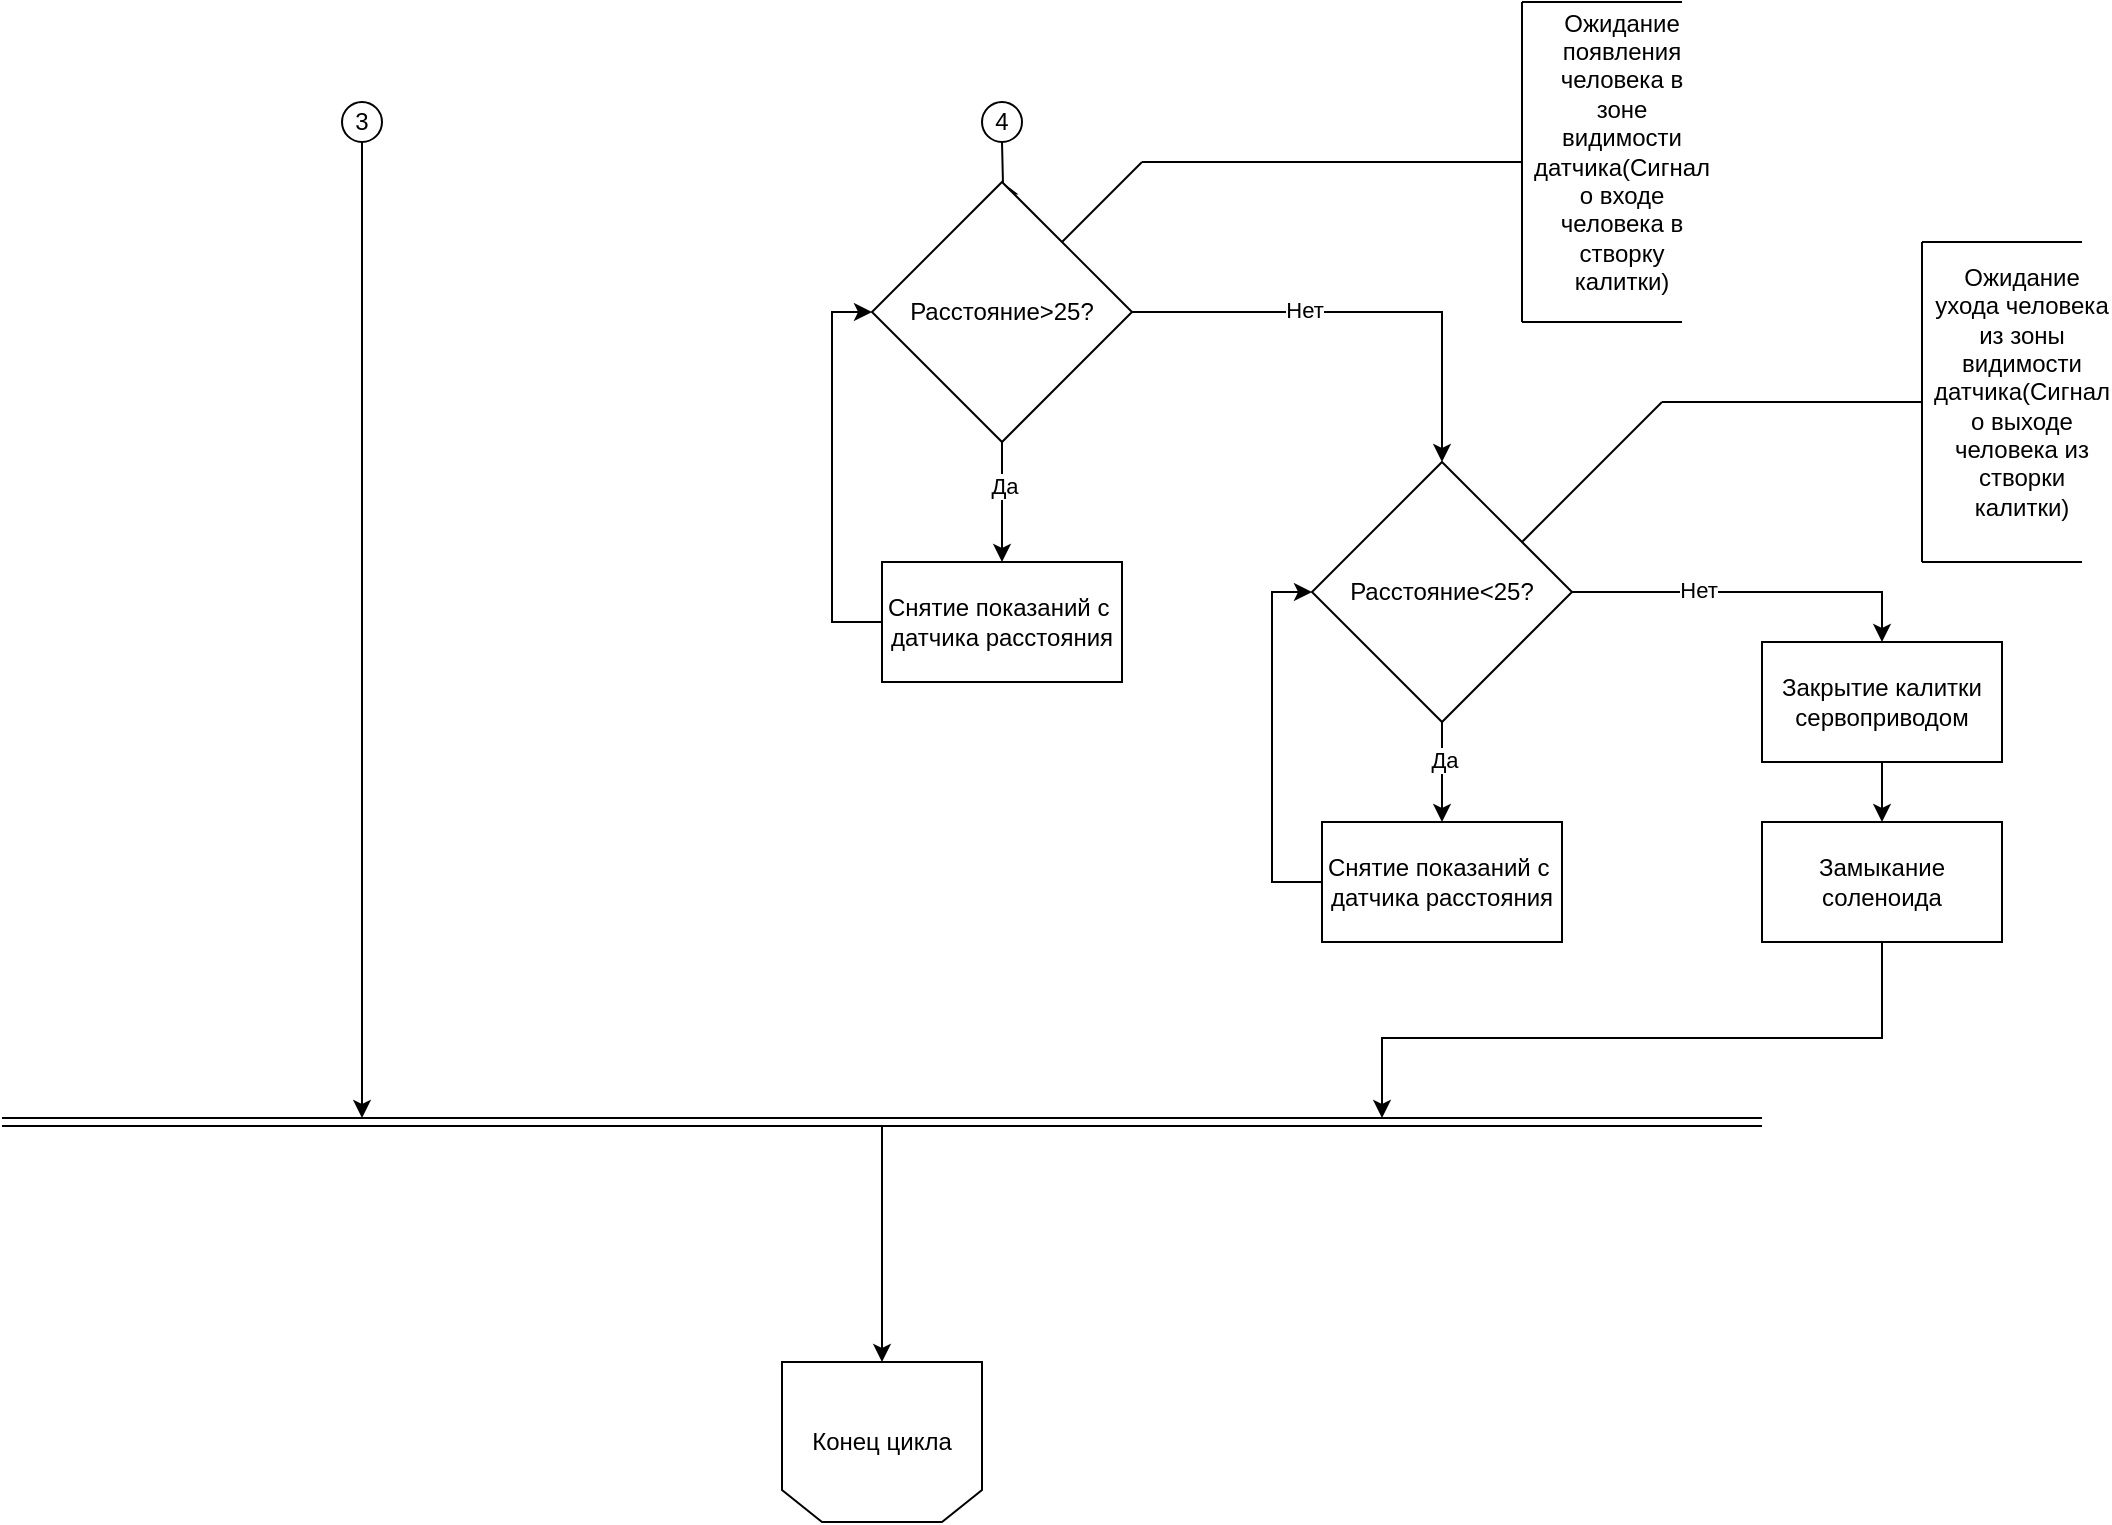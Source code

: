<mxfile version="26.0.11">
  <diagram name="Страница — 1" id="MPMm1eI1Ft_ISID8WYvf">
    <mxGraphModel dx="2807" dy="-50" grid="1" gridSize="10" guides="1" tooltips="1" connect="1" arrows="1" fold="1" page="1" pageScale="1" pageWidth="827" pageHeight="1169" math="0" shadow="0">
      <root>
        <mxCell id="0" />
        <mxCell id="1" parent="0" />
        <mxCell id="N3k6STzHIilujwQApR0L-1" value="" style="edgeStyle=orthogonalEdgeStyle;rounded=0;orthogonalLoop=1;jettySize=auto;html=1;" parent="1" target="G-o-oH731uGH1hRGJI2F-56" edge="1">
          <mxGeometry relative="1" as="geometry">
            <mxPoint x="60" y="1430" as="sourcePoint" />
          </mxGeometry>
        </mxCell>
        <mxCell id="G-o-oH731uGH1hRGJI2F-61" value="" style="edgeStyle=orthogonalEdgeStyle;rounded=0;orthogonalLoop=1;jettySize=auto;html=1;" parent="1" source="G-o-oH731uGH1hRGJI2F-56" target="G-o-oH731uGH1hRGJI2F-60" edge="1">
          <mxGeometry relative="1" as="geometry" />
        </mxCell>
        <mxCell id="G-o-oH731uGH1hRGJI2F-62" value="Нет" style="edgeLabel;html=1;align=center;verticalAlign=middle;resizable=0;points=[];" parent="G-o-oH731uGH1hRGJI2F-61" vertex="1" connectable="0">
          <mxGeometry x="-0.257" y="1" relative="1" as="geometry">
            <mxPoint as="offset" />
          </mxGeometry>
        </mxCell>
        <mxCell id="G-o-oH731uGH1hRGJI2F-64" style="edgeStyle=orthogonalEdgeStyle;rounded=0;orthogonalLoop=1;jettySize=auto;html=1;entryX=0.5;entryY=0;entryDx=0;entryDy=0;" parent="1" source="G-o-oH731uGH1hRGJI2F-56" target="G-o-oH731uGH1hRGJI2F-63" edge="1">
          <mxGeometry relative="1" as="geometry" />
        </mxCell>
        <mxCell id="XAamDHpVPTtj73vhy42u-2" value="Да" style="edgeLabel;html=1;align=center;verticalAlign=middle;resizable=0;points=[];" parent="G-o-oH731uGH1hRGJI2F-64" vertex="1" connectable="0">
          <mxGeometry x="-0.262" y="1" relative="1" as="geometry">
            <mxPoint as="offset" />
          </mxGeometry>
        </mxCell>
        <mxCell id="G-o-oH731uGH1hRGJI2F-56" value="Расстояние&amp;gt;25?" style="rhombus;whiteSpace=wrap;html=1;" parent="1" vertex="1">
          <mxGeometry x="-5" y="1450" width="130" height="130" as="geometry" />
        </mxCell>
        <mxCell id="XAamDHpVPTtj73vhy42u-7" style="edgeStyle=orthogonalEdgeStyle;rounded=0;orthogonalLoop=1;jettySize=auto;html=1;entryX=0.5;entryY=0;entryDx=0;entryDy=0;" parent="1" source="G-o-oH731uGH1hRGJI2F-60" target="XAamDHpVPTtj73vhy42u-6" edge="1">
          <mxGeometry relative="1" as="geometry" />
        </mxCell>
        <mxCell id="XAamDHpVPTtj73vhy42u-21" value="Нет" style="edgeLabel;html=1;align=center;verticalAlign=middle;resizable=0;points=[];" parent="XAamDHpVPTtj73vhy42u-7" vertex="1" connectable="0">
          <mxGeometry x="-0.303" y="1" relative="1" as="geometry">
            <mxPoint as="offset" />
          </mxGeometry>
        </mxCell>
        <mxCell id="G-o-oH731uGH1hRGJI2F-60" value="Расстояние&amp;lt;25?" style="rhombus;whiteSpace=wrap;html=1;" parent="1" vertex="1">
          <mxGeometry x="215" y="1590" width="130" height="130" as="geometry" />
        </mxCell>
        <mxCell id="XAamDHpVPTtj73vhy42u-1" style="edgeStyle=orthogonalEdgeStyle;rounded=0;orthogonalLoop=1;jettySize=auto;html=1;entryX=0;entryY=0.5;entryDx=0;entryDy=0;exitX=0;exitY=0.5;exitDx=0;exitDy=0;" parent="1" source="G-o-oH731uGH1hRGJI2F-63" target="G-o-oH731uGH1hRGJI2F-56" edge="1">
          <mxGeometry relative="1" as="geometry" />
        </mxCell>
        <mxCell id="G-o-oH731uGH1hRGJI2F-63" value="Снятие показаний с&amp;nbsp; датчика расстояния" style="rounded=0;whiteSpace=wrap;html=1;" parent="1" vertex="1">
          <mxGeometry y="1640" width="120" height="60" as="geometry" />
        </mxCell>
        <mxCell id="XAamDHpVPTtj73vhy42u-5" style="edgeStyle=orthogonalEdgeStyle;rounded=0;orthogonalLoop=1;jettySize=auto;html=1;entryX=0;entryY=0.5;entryDx=0;entryDy=0;exitX=0;exitY=0.5;exitDx=0;exitDy=0;" parent="1" source="XAamDHpVPTtj73vhy42u-3" target="G-o-oH731uGH1hRGJI2F-60" edge="1">
          <mxGeometry relative="1" as="geometry" />
        </mxCell>
        <mxCell id="XAamDHpVPTtj73vhy42u-3" value="Снятие показаний с&amp;nbsp; датчика расстояния" style="rounded=0;whiteSpace=wrap;html=1;" parent="1" vertex="1">
          <mxGeometry x="220" y="1770" width="120" height="60" as="geometry" />
        </mxCell>
        <mxCell id="XAamDHpVPTtj73vhy42u-4" style="edgeStyle=orthogonalEdgeStyle;rounded=0;orthogonalLoop=1;jettySize=auto;html=1;entryX=0.5;entryY=0;entryDx=0;entryDy=0;" parent="1" source="G-o-oH731uGH1hRGJI2F-60" target="XAamDHpVPTtj73vhy42u-3" edge="1">
          <mxGeometry relative="1" as="geometry" />
        </mxCell>
        <mxCell id="XAamDHpVPTtj73vhy42u-20" value="Да" style="edgeLabel;html=1;align=center;verticalAlign=middle;resizable=0;points=[];" parent="XAamDHpVPTtj73vhy42u-4" vertex="1" connectable="0">
          <mxGeometry x="-0.259" y="1" relative="1" as="geometry">
            <mxPoint as="offset" />
          </mxGeometry>
        </mxCell>
        <mxCell id="N3k6STzHIilujwQApR0L-20" value="" style="edgeStyle=orthogonalEdgeStyle;rounded=0;orthogonalLoop=1;jettySize=auto;html=1;" parent="1" source="XAamDHpVPTtj73vhy42u-6" target="N3k6STzHIilujwQApR0L-19" edge="1">
          <mxGeometry relative="1" as="geometry" />
        </mxCell>
        <mxCell id="XAamDHpVPTtj73vhy42u-6" value="Закрытие калитки сервоприводом" style="rounded=0;whiteSpace=wrap;html=1;" parent="1" vertex="1">
          <mxGeometry x="440" y="1680" width="120" height="60" as="geometry" />
        </mxCell>
        <mxCell id="XAamDHpVPTtj73vhy42u-8" value="Конец цикла" style="shape=loopLimit;whiteSpace=wrap;html=1;direction=west;" parent="1" vertex="1">
          <mxGeometry x="-50" y="2040" width="100" height="80" as="geometry" />
        </mxCell>
        <mxCell id="N3k6STzHIilujwQApR0L-2" value="" style="endArrow=none;html=1;rounded=0;" parent="1" edge="1">
          <mxGeometry width="50" height="50" relative="1" as="geometry">
            <mxPoint x="90" y="1480" as="sourcePoint" />
            <mxPoint x="130" y="1440" as="targetPoint" />
          </mxGeometry>
        </mxCell>
        <mxCell id="N3k6STzHIilujwQApR0L-3" value="" style="endArrow=none;html=1;rounded=0;" parent="1" edge="1">
          <mxGeometry width="50" height="50" relative="1" as="geometry">
            <mxPoint x="130" y="1440" as="sourcePoint" />
            <mxPoint x="320" y="1440" as="targetPoint" />
          </mxGeometry>
        </mxCell>
        <mxCell id="N3k6STzHIilujwQApR0L-4" value="" style="endArrow=none;html=1;rounded=0;" parent="1" edge="1">
          <mxGeometry width="50" height="50" relative="1" as="geometry">
            <mxPoint x="320" y="1520" as="sourcePoint" />
            <mxPoint x="320" y="1360" as="targetPoint" />
            <Array as="points">
              <mxPoint x="320" y="1430" />
            </Array>
          </mxGeometry>
        </mxCell>
        <mxCell id="N3k6STzHIilujwQApR0L-5" value="Ожидание появления человека в зоне видимости датчика(Сигнал о входе человека в створку калитки)" style="text;html=1;align=center;verticalAlign=middle;whiteSpace=wrap;rounded=0;" parent="1" vertex="1">
          <mxGeometry x="340" y="1420" width="60" height="30" as="geometry" />
        </mxCell>
        <mxCell id="N3k6STzHIilujwQApR0L-6" value="" style="endArrow=none;html=1;rounded=0;" parent="1" edge="1">
          <mxGeometry width="50" height="50" relative="1" as="geometry">
            <mxPoint x="320" y="1360" as="sourcePoint" />
            <mxPoint x="400" y="1360" as="targetPoint" />
          </mxGeometry>
        </mxCell>
        <mxCell id="N3k6STzHIilujwQApR0L-7" value="" style="endArrow=none;html=1;rounded=0;" parent="1" edge="1">
          <mxGeometry width="50" height="50" relative="1" as="geometry">
            <mxPoint x="320" y="1520" as="sourcePoint" />
            <mxPoint x="400" y="1520" as="targetPoint" />
          </mxGeometry>
        </mxCell>
        <mxCell id="N3k6STzHIilujwQApR0L-8" value="" style="endArrow=none;html=1;rounded=0;" parent="1" edge="1">
          <mxGeometry width="50" height="50" relative="1" as="geometry">
            <mxPoint x="320" y="1630" as="sourcePoint" />
            <mxPoint x="390" y="1560" as="targetPoint" />
          </mxGeometry>
        </mxCell>
        <mxCell id="N3k6STzHIilujwQApR0L-9" value="" style="endArrow=none;html=1;rounded=0;" parent="1" edge="1">
          <mxGeometry width="50" height="50" relative="1" as="geometry">
            <mxPoint x="390" y="1560" as="sourcePoint" />
            <mxPoint x="520" y="1560" as="targetPoint" />
          </mxGeometry>
        </mxCell>
        <mxCell id="N3k6STzHIilujwQApR0L-10" value="" style="endArrow=none;html=1;rounded=0;" parent="1" edge="1">
          <mxGeometry width="50" height="50" relative="1" as="geometry">
            <mxPoint x="520" y="1640" as="sourcePoint" />
            <mxPoint x="520" y="1480" as="targetPoint" />
            <Array as="points">
              <mxPoint x="520" y="1560" />
            </Array>
          </mxGeometry>
        </mxCell>
        <mxCell id="N3k6STzHIilujwQApR0L-11" value="" style="endArrow=none;html=1;rounded=0;" parent="1" edge="1">
          <mxGeometry width="50" height="50" relative="1" as="geometry">
            <mxPoint x="520" y="1640" as="sourcePoint" />
            <mxPoint x="600" y="1640" as="targetPoint" />
          </mxGeometry>
        </mxCell>
        <mxCell id="N3k6STzHIilujwQApR0L-12" value="" style="endArrow=none;html=1;rounded=0;" parent="1" edge="1">
          <mxGeometry width="50" height="50" relative="1" as="geometry">
            <mxPoint x="520" y="1480" as="sourcePoint" />
            <mxPoint x="600" y="1480" as="targetPoint" />
          </mxGeometry>
        </mxCell>
        <mxCell id="N3k6STzHIilujwQApR0L-13" value="Ожидание ухода человека из зоны видимости датчика(Сигнал о выходе человека из створки калитки)" style="text;html=1;align=center;verticalAlign=middle;whiteSpace=wrap;rounded=0;" parent="1" vertex="1">
          <mxGeometry x="540" y="1540" width="60" height="30" as="geometry" />
        </mxCell>
        <mxCell id="N3k6STzHIilujwQApR0L-24" style="edgeStyle=orthogonalEdgeStyle;rounded=0;orthogonalLoop=1;jettySize=auto;html=1;exitX=0.5;exitY=1;exitDx=0;exitDy=0;" parent="1" source="N3k6STzHIilujwQApR0L-19" edge="1">
          <mxGeometry relative="1" as="geometry">
            <mxPoint x="250" y="1918" as="targetPoint" />
            <mxPoint x="500.0" y="1828.0" as="sourcePoint" />
            <Array as="points">
              <mxPoint x="500" y="1878" />
              <mxPoint x="250" y="1878" />
            </Array>
          </mxGeometry>
        </mxCell>
        <mxCell id="N3k6STzHIilujwQApR0L-19" value="Замыкание соленоида" style="rounded=0;whiteSpace=wrap;html=1;" parent="1" vertex="1">
          <mxGeometry x="440" y="1770" width="120" height="60" as="geometry" />
        </mxCell>
        <mxCell id="N3k6STzHIilujwQApR0L-23" value="" style="shape=link;html=1;rounded=0;" parent="1" edge="1">
          <mxGeometry width="100" relative="1" as="geometry">
            <mxPoint x="-440" y="1920" as="sourcePoint" />
            <mxPoint x="440" y="1920" as="targetPoint" />
          </mxGeometry>
        </mxCell>
        <mxCell id="N3k6STzHIilujwQApR0L-31" style="edgeStyle=orthogonalEdgeStyle;rounded=0;orthogonalLoop=1;jettySize=auto;html=1;" parent="1" edge="1">
          <mxGeometry relative="1" as="geometry">
            <mxPoint x="-260" y="1918" as="targetPoint" />
            <mxPoint x="-260" y="1430" as="sourcePoint" />
            <Array as="points">
              <mxPoint x="-260" y="1918" />
            </Array>
          </mxGeometry>
        </mxCell>
        <mxCell id="N3k6STzHIilujwQApR0L-33" value="" style="endArrow=classic;html=1;rounded=0;entryX=0.5;entryY=1;entryDx=0;entryDy=0;" parent="1" target="XAamDHpVPTtj73vhy42u-8" edge="1">
          <mxGeometry width="50" height="50" relative="1" as="geometry">
            <mxPoint y="1922" as="sourcePoint" />
            <mxPoint y="2032" as="targetPoint" />
          </mxGeometry>
        </mxCell>
        <mxCell id="ir_-guBBp1bQLPYkxnE_-2" value="3" style="ellipse;whiteSpace=wrap;html=1;aspect=fixed;" vertex="1" parent="1">
          <mxGeometry x="-270" y="1410" width="20" height="20" as="geometry" />
        </mxCell>
        <mxCell id="ir_-guBBp1bQLPYkxnE_-3" value="4" style="ellipse;whiteSpace=wrap;html=1;aspect=fixed;" vertex="1" parent="1">
          <mxGeometry x="50" y="1410" width="20" height="20" as="geometry" />
        </mxCell>
      </root>
    </mxGraphModel>
  </diagram>
</mxfile>
